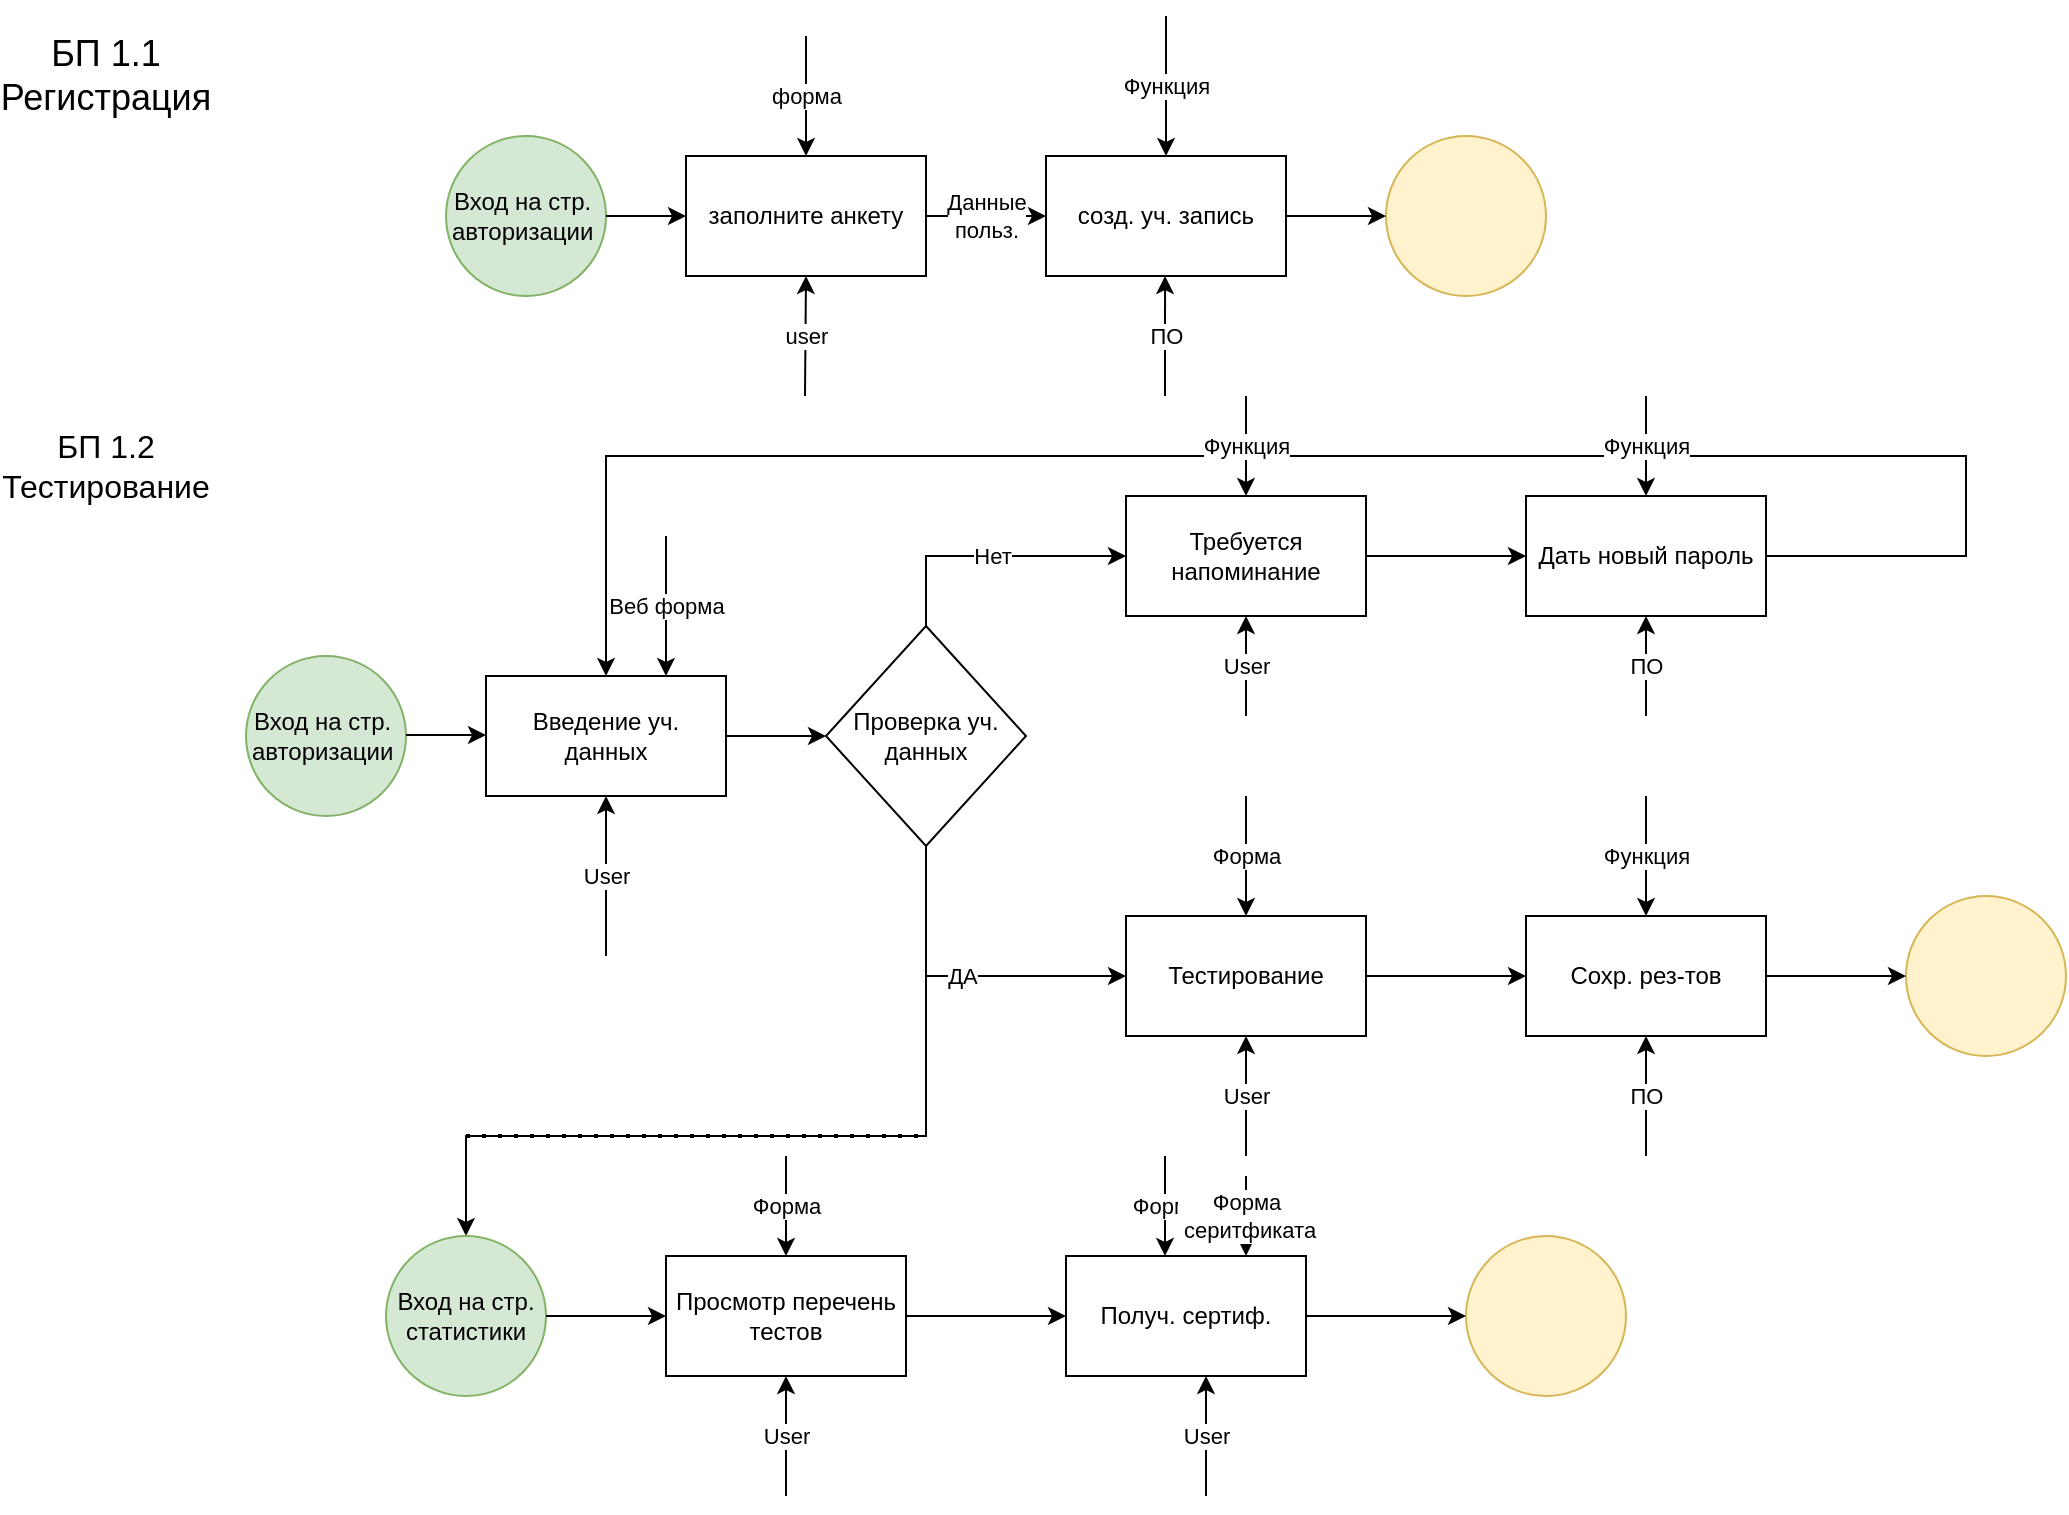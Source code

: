 <mxfile version="22.0.0" type="github">
  <diagram name="Страница — 1" id="0JnzcSajsrmgpgxuznW7">
    <mxGraphModel dx="1434" dy="790" grid="1" gridSize="10" guides="1" tooltips="1" connect="1" arrows="1" fold="1" page="1" pageScale="1" pageWidth="1169" pageHeight="1654" math="0" shadow="0">
      <root>
        <mxCell id="0" />
        <mxCell id="1" parent="0" />
        <mxCell id="xIzRZr-OZwXbdmI7XZWz-7" value="Вход на стр.&amp;nbsp;&lt;br&gt;авторизации&amp;nbsp;" style="ellipse;whiteSpace=wrap;html=1;aspect=fixed;fillColor=#d5e8d4;strokeColor=#82b366;" vertex="1" parent="1">
          <mxGeometry x="240" y="200" width="80" height="80" as="geometry" />
        </mxCell>
        <mxCell id="xIzRZr-OZwXbdmI7XZWz-8" value="заполните анкету" style="rounded=0;whiteSpace=wrap;html=1;" vertex="1" parent="1">
          <mxGeometry x="360" y="210" width="120" height="60" as="geometry" />
        </mxCell>
        <mxCell id="xIzRZr-OZwXbdmI7XZWz-9" value="созд. уч. запись" style="rounded=0;whiteSpace=wrap;html=1;" vertex="1" parent="1">
          <mxGeometry x="540" y="210" width="120" height="60" as="geometry" />
        </mxCell>
        <mxCell id="xIzRZr-OZwXbdmI7XZWz-10" value="" style="ellipse;whiteSpace=wrap;html=1;aspect=fixed;fillColor=#fff2cc;strokeColor=#d6b656;" vertex="1" parent="1">
          <mxGeometry x="710" y="200" width="80" height="80" as="geometry" />
        </mxCell>
        <mxCell id="xIzRZr-OZwXbdmI7XZWz-11" value="&lt;font style=&quot;font-size: 18px;&quot;&gt;БП 1.1&lt;br&gt;Регистрация&lt;br&gt;&lt;/font&gt;" style="text;html=1;align=center;verticalAlign=middle;whiteSpace=wrap;rounded=0;" vertex="1" parent="1">
          <mxGeometry x="30" y="140" width="80" height="60" as="geometry" />
        </mxCell>
        <mxCell id="xIzRZr-OZwXbdmI7XZWz-14" value="Данные&lt;br&gt;польз." style="endArrow=classic;html=1;rounded=0;exitX=1;exitY=0.5;exitDx=0;exitDy=0;entryX=0;entryY=0.5;entryDx=0;entryDy=0;" edge="1" parent="1" source="xIzRZr-OZwXbdmI7XZWz-8" target="xIzRZr-OZwXbdmI7XZWz-9">
          <mxGeometry width="50" height="50" relative="1" as="geometry">
            <mxPoint x="470" y="290" as="sourcePoint" />
            <mxPoint x="520" y="240" as="targetPoint" />
          </mxGeometry>
        </mxCell>
        <mxCell id="xIzRZr-OZwXbdmI7XZWz-15" value="" style="endArrow=classic;html=1;rounded=0;exitX=1;exitY=0.5;exitDx=0;exitDy=0;entryX=0;entryY=0.5;entryDx=0;entryDy=0;" edge="1" parent="1" source="xIzRZr-OZwXbdmI7XZWz-9" target="xIzRZr-OZwXbdmI7XZWz-10">
          <mxGeometry width="50" height="50" relative="1" as="geometry">
            <mxPoint x="610" y="290" as="sourcePoint" />
            <mxPoint x="660" y="240" as="targetPoint" />
          </mxGeometry>
        </mxCell>
        <mxCell id="xIzRZr-OZwXbdmI7XZWz-16" value="" style="endArrow=classic;html=1;rounded=0;exitX=1;exitY=0.5;exitDx=0;exitDy=0;" edge="1" parent="1" source="xIzRZr-OZwXbdmI7XZWz-7">
          <mxGeometry width="50" height="50" relative="1" as="geometry">
            <mxPoint x="310" y="290" as="sourcePoint" />
            <mxPoint x="360" y="240" as="targetPoint" />
          </mxGeometry>
        </mxCell>
        <mxCell id="xIzRZr-OZwXbdmI7XZWz-17" value="user" style="endArrow=classic;html=1;rounded=0;entryX=0.5;entryY=1;entryDx=0;entryDy=0;entryPerimeter=0;" edge="1" parent="1" target="xIzRZr-OZwXbdmI7XZWz-8">
          <mxGeometry width="50" height="50" relative="1" as="geometry">
            <mxPoint x="419.5" y="330" as="sourcePoint" />
            <mxPoint x="419.5" y="280" as="targetPoint" />
          </mxGeometry>
        </mxCell>
        <mxCell id="xIzRZr-OZwXbdmI7XZWz-18" value="форма" style="endArrow=classic;html=1;rounded=0;entryX=0.5;entryY=0;entryDx=0;entryDy=0;" edge="1" parent="1" target="xIzRZr-OZwXbdmI7XZWz-8">
          <mxGeometry width="50" height="50" relative="1" as="geometry">
            <mxPoint x="420" y="150" as="sourcePoint" />
            <mxPoint x="429" y="140" as="targetPoint" />
          </mxGeometry>
        </mxCell>
        <mxCell id="xIzRZr-OZwXbdmI7XZWz-19" value="ПО" style="endArrow=classic;html=1;rounded=0;entryX=0.496;entryY=1;entryDx=0;entryDy=0;entryPerimeter=0;" edge="1" parent="1" target="xIzRZr-OZwXbdmI7XZWz-9">
          <mxGeometry width="50" height="50" relative="1" as="geometry">
            <mxPoint x="599.5" y="330" as="sourcePoint" />
            <mxPoint x="599.5" y="280" as="targetPoint" />
          </mxGeometry>
        </mxCell>
        <mxCell id="xIzRZr-OZwXbdmI7XZWz-20" value="Функция" style="endArrow=classic;html=1;rounded=0;entryX=0.5;entryY=0;entryDx=0;entryDy=0;" edge="1" parent="1" target="xIzRZr-OZwXbdmI7XZWz-9">
          <mxGeometry width="50" height="50" relative="1" as="geometry">
            <mxPoint x="600" y="140" as="sourcePoint" />
            <mxPoint x="610" y="120" as="targetPoint" />
          </mxGeometry>
        </mxCell>
        <mxCell id="xIzRZr-OZwXbdmI7XZWz-23" value="&lt;font style=&quot;font-size: 16px;&quot;&gt;БП 1.2&lt;br&gt;Тестирование&lt;/font&gt;" style="text;html=1;strokeColor=none;fillColor=none;align=center;verticalAlign=middle;whiteSpace=wrap;rounded=0;" vertex="1" parent="1">
          <mxGeometry x="40" y="350" width="60" height="30" as="geometry" />
        </mxCell>
        <mxCell id="xIzRZr-OZwXbdmI7XZWz-24" value="Вход на стр.&amp;nbsp;&lt;br&gt;авторизации&amp;nbsp;" style="ellipse;whiteSpace=wrap;html=1;aspect=fixed;fillColor=#d5e8d4;strokeColor=#82b366;" vertex="1" parent="1">
          <mxGeometry x="140" y="460" width="80" height="80" as="geometry" />
        </mxCell>
        <mxCell id="xIzRZr-OZwXbdmI7XZWz-25" value="" style="endArrow=classic;html=1;rounded=0;exitX=1;exitY=0.5;exitDx=0;exitDy=0;" edge="1" parent="1">
          <mxGeometry width="50" height="50" relative="1" as="geometry">
            <mxPoint x="220" y="499.5" as="sourcePoint" />
            <mxPoint x="260" y="499.5" as="targetPoint" />
          </mxGeometry>
        </mxCell>
        <mxCell id="xIzRZr-OZwXbdmI7XZWz-26" value="Введение уч. данных" style="rounded=0;whiteSpace=wrap;html=1;" vertex="1" parent="1">
          <mxGeometry x="260" y="470" width="120" height="60" as="geometry" />
        </mxCell>
        <mxCell id="xIzRZr-OZwXbdmI7XZWz-27" value="Проверка уч. данных" style="rhombus;whiteSpace=wrap;html=1;" vertex="1" parent="1">
          <mxGeometry x="430" y="445" width="100" height="110" as="geometry" />
        </mxCell>
        <mxCell id="xIzRZr-OZwXbdmI7XZWz-28" value="" style="endArrow=classic;html=1;rounded=0;exitX=1;exitY=0.5;exitDx=0;exitDy=0;" edge="1" parent="1" source="xIzRZr-OZwXbdmI7XZWz-26">
          <mxGeometry width="50" height="50" relative="1" as="geometry">
            <mxPoint x="390" y="550" as="sourcePoint" />
            <mxPoint x="430" y="500" as="targetPoint" />
          </mxGeometry>
        </mxCell>
        <mxCell id="xIzRZr-OZwXbdmI7XZWz-30" value="Нет" style="endArrow=classic;html=1;rounded=0;entryX=0;entryY=0.5;entryDx=0;entryDy=0;" edge="1" parent="1" target="xIzRZr-OZwXbdmI7XZWz-31">
          <mxGeometry width="50" height="50" relative="1" as="geometry">
            <mxPoint x="480" y="445" as="sourcePoint" />
            <mxPoint x="580" y="400" as="targetPoint" />
            <Array as="points">
              <mxPoint x="480" y="410" />
            </Array>
          </mxGeometry>
        </mxCell>
        <mxCell id="xIzRZr-OZwXbdmI7XZWz-31" value="Требуется напоминание" style="rounded=0;whiteSpace=wrap;html=1;" vertex="1" parent="1">
          <mxGeometry x="580" y="380" width="120" height="60" as="geometry" />
        </mxCell>
        <mxCell id="xIzRZr-OZwXbdmI7XZWz-32" value="Тестирование" style="rounded=0;whiteSpace=wrap;html=1;" vertex="1" parent="1">
          <mxGeometry x="580" y="590" width="120" height="60" as="geometry" />
        </mxCell>
        <mxCell id="xIzRZr-OZwXbdmI7XZWz-33" value="Дать новый пароль" style="rounded=0;whiteSpace=wrap;html=1;" vertex="1" parent="1">
          <mxGeometry x="780" y="380" width="120" height="60" as="geometry" />
        </mxCell>
        <mxCell id="xIzRZr-OZwXbdmI7XZWz-34" value="Сохр. рез-тов" style="rounded=0;whiteSpace=wrap;html=1;" vertex="1" parent="1">
          <mxGeometry x="780" y="590" width="120" height="60" as="geometry" />
        </mxCell>
        <mxCell id="xIzRZr-OZwXbdmI7XZWz-36" value="" style="endArrow=classic;html=1;rounded=0;exitX=1;exitY=0.5;exitDx=0;exitDy=0;" edge="1" parent="1" source="xIzRZr-OZwXbdmI7XZWz-31">
          <mxGeometry width="50" height="50" relative="1" as="geometry">
            <mxPoint x="730" y="460" as="sourcePoint" />
            <mxPoint x="780" y="410" as="targetPoint" />
          </mxGeometry>
        </mxCell>
        <mxCell id="xIzRZr-OZwXbdmI7XZWz-37" value="ДА" style="endArrow=classic;html=1;rounded=0;exitX=0.5;exitY=1;exitDx=0;exitDy=0;" edge="1" parent="1" source="xIzRZr-OZwXbdmI7XZWz-27">
          <mxGeometry width="50" height="50" relative="1" as="geometry">
            <mxPoint x="530" y="670" as="sourcePoint" />
            <mxPoint x="580" y="620" as="targetPoint" />
            <Array as="points">
              <mxPoint x="480" y="620" />
            </Array>
          </mxGeometry>
        </mxCell>
        <mxCell id="xIzRZr-OZwXbdmI7XZWz-38" value="" style="endArrow=classic;html=1;rounded=0;exitX=1;exitY=0.5;exitDx=0;exitDy=0;" edge="1" parent="1" source="xIzRZr-OZwXbdmI7XZWz-32">
          <mxGeometry width="50" height="50" relative="1" as="geometry">
            <mxPoint x="730" y="670" as="sourcePoint" />
            <mxPoint x="780" y="620" as="targetPoint" />
          </mxGeometry>
        </mxCell>
        <mxCell id="xIzRZr-OZwXbdmI7XZWz-39" value="" style="ellipse;whiteSpace=wrap;html=1;aspect=fixed;fillColor=#fff2cc;strokeColor=#d6b656;" vertex="1" parent="1">
          <mxGeometry x="970" y="580" width="80" height="80" as="geometry" />
        </mxCell>
        <mxCell id="xIzRZr-OZwXbdmI7XZWz-40" value="" style="endArrow=classic;html=1;rounded=0;entryX=0.5;entryY=0;entryDx=0;entryDy=0;" edge="1" parent="1" target="xIzRZr-OZwXbdmI7XZWz-26">
          <mxGeometry width="50" height="50" relative="1" as="geometry">
            <mxPoint x="900" y="410" as="sourcePoint" />
            <mxPoint x="950" y="360" as="targetPoint" />
            <Array as="points">
              <mxPoint x="1000" y="410" />
              <mxPoint x="1000" y="360" />
              <mxPoint x="670" y="360" />
              <mxPoint x="320" y="360" />
            </Array>
          </mxGeometry>
        </mxCell>
        <mxCell id="xIzRZr-OZwXbdmI7XZWz-41" value="Функция" style="endArrow=classic;html=1;rounded=0;" edge="1" parent="1">
          <mxGeometry width="50" height="50" relative="1" as="geometry">
            <mxPoint x="640" y="330" as="sourcePoint" />
            <mxPoint x="640" y="380" as="targetPoint" />
          </mxGeometry>
        </mxCell>
        <mxCell id="xIzRZr-OZwXbdmI7XZWz-42" value="Функция" style="endArrow=classic;html=1;rounded=0;" edge="1" parent="1">
          <mxGeometry width="50" height="50" relative="1" as="geometry">
            <mxPoint x="840" y="330" as="sourcePoint" />
            <mxPoint x="840" y="380" as="targetPoint" />
          </mxGeometry>
        </mxCell>
        <mxCell id="xIzRZr-OZwXbdmI7XZWz-43" value="User" style="endArrow=classic;html=1;rounded=0;" edge="1" parent="1">
          <mxGeometry width="50" height="50" relative="1" as="geometry">
            <mxPoint x="640" y="490" as="sourcePoint" />
            <mxPoint x="640" y="440" as="targetPoint" />
          </mxGeometry>
        </mxCell>
        <mxCell id="xIzRZr-OZwXbdmI7XZWz-44" value="ПО" style="endArrow=classic;html=1;rounded=0;" edge="1" parent="1">
          <mxGeometry width="50" height="50" relative="1" as="geometry">
            <mxPoint x="840" y="490" as="sourcePoint" />
            <mxPoint x="840" y="440" as="targetPoint" />
          </mxGeometry>
        </mxCell>
        <mxCell id="xIzRZr-OZwXbdmI7XZWz-45" value="Веб форма" style="endArrow=classic;html=1;rounded=0;entryX=0.75;entryY=0;entryDx=0;entryDy=0;" edge="1" parent="1" target="xIzRZr-OZwXbdmI7XZWz-26">
          <mxGeometry width="50" height="50" relative="1" as="geometry">
            <mxPoint x="350" y="400" as="sourcePoint" />
            <mxPoint x="480" y="370" as="targetPoint" />
          </mxGeometry>
        </mxCell>
        <mxCell id="xIzRZr-OZwXbdmI7XZWz-46" value="User" style="endArrow=classic;html=1;rounded=0;" edge="1" parent="1">
          <mxGeometry width="50" height="50" relative="1" as="geometry">
            <mxPoint x="320" y="610" as="sourcePoint" />
            <mxPoint x="320" y="530" as="targetPoint" />
          </mxGeometry>
        </mxCell>
        <mxCell id="xIzRZr-OZwXbdmI7XZWz-47" value="Форма" style="endArrow=classic;html=1;rounded=0;" edge="1" parent="1">
          <mxGeometry width="50" height="50" relative="1" as="geometry">
            <mxPoint x="640" y="530" as="sourcePoint" />
            <mxPoint x="640" y="590" as="targetPoint" />
          </mxGeometry>
        </mxCell>
        <mxCell id="xIzRZr-OZwXbdmI7XZWz-48" value="User" style="endArrow=classic;html=1;rounded=0;" edge="1" parent="1">
          <mxGeometry width="50" height="50" relative="1" as="geometry">
            <mxPoint x="640" y="710" as="sourcePoint" />
            <mxPoint x="640" y="650" as="targetPoint" />
          </mxGeometry>
        </mxCell>
        <mxCell id="xIzRZr-OZwXbdmI7XZWz-49" value="Функция" style="endArrow=classic;html=1;rounded=0;" edge="1" parent="1">
          <mxGeometry width="50" height="50" relative="1" as="geometry">
            <mxPoint x="840" y="530" as="sourcePoint" />
            <mxPoint x="840" y="590" as="targetPoint" />
          </mxGeometry>
        </mxCell>
        <mxCell id="xIzRZr-OZwXbdmI7XZWz-50" value="ПО" style="endArrow=classic;html=1;rounded=0;" edge="1" parent="1">
          <mxGeometry width="50" height="50" relative="1" as="geometry">
            <mxPoint x="840" y="710" as="sourcePoint" />
            <mxPoint x="840" y="650" as="targetPoint" />
          </mxGeometry>
        </mxCell>
        <mxCell id="xIzRZr-OZwXbdmI7XZWz-53" value="" style="endArrow=classic;html=1;rounded=0;exitX=1;exitY=0.5;exitDx=0;exitDy=0;" edge="1" parent="1" source="xIzRZr-OZwXbdmI7XZWz-34">
          <mxGeometry width="50" height="50" relative="1" as="geometry">
            <mxPoint x="920" y="670" as="sourcePoint" />
            <mxPoint x="970" y="620" as="targetPoint" />
          </mxGeometry>
        </mxCell>
        <mxCell id="xIzRZr-OZwXbdmI7XZWz-54" value="" style="endArrow=classic;html=1;rounded=0;exitX=0.5;exitY=1;exitDx=0;exitDy=0;" edge="1" parent="1" source="xIzRZr-OZwXbdmI7XZWz-27" target="xIzRZr-OZwXbdmI7XZWz-55">
          <mxGeometry width="50" height="50" relative="1" as="geometry">
            <mxPoint x="480" y="620" as="sourcePoint" />
            <mxPoint x="250" y="790" as="targetPoint" />
            <Array as="points">
              <mxPoint x="480" y="700" />
              <mxPoint x="250" y="700" />
            </Array>
          </mxGeometry>
        </mxCell>
        <mxCell id="xIzRZr-OZwXbdmI7XZWz-55" value="Вход на стр. статистики" style="ellipse;whiteSpace=wrap;html=1;aspect=fixed;fillColor=#d5e8d4;strokeColor=#82b366;" vertex="1" parent="1">
          <mxGeometry x="210" y="750" width="80" height="80" as="geometry" />
        </mxCell>
        <mxCell id="xIzRZr-OZwXbdmI7XZWz-56" value="" style="endArrow=none;dashed=1;html=1;dashPattern=1 3;strokeWidth=2;rounded=0;" edge="1" parent="1">
          <mxGeometry width="50" height="50" relative="1" as="geometry">
            <mxPoint x="250" y="700" as="sourcePoint" />
            <mxPoint x="480" y="700" as="targetPoint" />
          </mxGeometry>
        </mxCell>
        <mxCell id="xIzRZr-OZwXbdmI7XZWz-57" value="Получ. сертиф." style="rounded=0;whiteSpace=wrap;html=1;" vertex="1" parent="1">
          <mxGeometry x="550" y="760" width="120" height="60" as="geometry" />
        </mxCell>
        <mxCell id="xIzRZr-OZwXbdmI7XZWz-58" value="Просмотр перечень тестов" style="rounded=0;whiteSpace=wrap;html=1;" vertex="1" parent="1">
          <mxGeometry x="350" y="760" width="120" height="60" as="geometry" />
        </mxCell>
        <mxCell id="xIzRZr-OZwXbdmI7XZWz-59" value="" style="ellipse;whiteSpace=wrap;html=1;aspect=fixed;fillColor=#fff2cc;strokeColor=#d6b656;" vertex="1" parent="1">
          <mxGeometry x="750" y="750" width="80" height="80" as="geometry" />
        </mxCell>
        <mxCell id="xIzRZr-OZwXbdmI7XZWz-60" value="" style="endArrow=classic;html=1;rounded=0;exitX=1;exitY=0.5;exitDx=0;exitDy=0;" edge="1" parent="1" source="xIzRZr-OZwXbdmI7XZWz-55">
          <mxGeometry width="50" height="50" relative="1" as="geometry">
            <mxPoint x="300" y="840" as="sourcePoint" />
            <mxPoint x="350" y="790" as="targetPoint" />
          </mxGeometry>
        </mxCell>
        <mxCell id="xIzRZr-OZwXbdmI7XZWz-61" value="" style="endArrow=classic;html=1;rounded=0;exitX=1;exitY=0.5;exitDx=0;exitDy=0;" edge="1" parent="1" source="xIzRZr-OZwXbdmI7XZWz-58">
          <mxGeometry width="50" height="50" relative="1" as="geometry">
            <mxPoint x="500" y="840" as="sourcePoint" />
            <mxPoint x="550" y="790" as="targetPoint" />
          </mxGeometry>
        </mxCell>
        <mxCell id="xIzRZr-OZwXbdmI7XZWz-62" value="" style="endArrow=classic;html=1;rounded=0;exitX=1;exitY=0.5;exitDx=0;exitDy=0;" edge="1" parent="1" source="xIzRZr-OZwXbdmI7XZWz-57">
          <mxGeometry width="50" height="50" relative="1" as="geometry">
            <mxPoint x="700" y="840" as="sourcePoint" />
            <mxPoint x="750" y="790" as="targetPoint" />
          </mxGeometry>
        </mxCell>
        <mxCell id="xIzRZr-OZwXbdmI7XZWz-63" value="User" style="endArrow=classic;html=1;rounded=0;" edge="1" parent="1">
          <mxGeometry width="50" height="50" relative="1" as="geometry">
            <mxPoint x="410" y="880" as="sourcePoint" />
            <mxPoint x="410" y="820" as="targetPoint" />
          </mxGeometry>
        </mxCell>
        <mxCell id="xIzRZr-OZwXbdmI7XZWz-64" value="User" style="endArrow=classic;html=1;rounded=0;" edge="1" parent="1">
          <mxGeometry width="50" height="50" relative="1" as="geometry">
            <mxPoint x="620" y="880" as="sourcePoint" />
            <mxPoint x="620" y="820" as="targetPoint" />
          </mxGeometry>
        </mxCell>
        <mxCell id="xIzRZr-OZwXbdmI7XZWz-65" value="Форма" style="endArrow=classic;html=1;rounded=0;" edge="1" parent="1">
          <mxGeometry width="50" height="50" relative="1" as="geometry">
            <mxPoint x="410" y="710" as="sourcePoint" />
            <mxPoint x="410" y="760" as="targetPoint" />
          </mxGeometry>
        </mxCell>
        <mxCell id="xIzRZr-OZwXbdmI7XZWz-66" value="Форма" style="endArrow=classic;html=1;rounded=0;" edge="1" parent="1">
          <mxGeometry width="50" height="50" relative="1" as="geometry">
            <mxPoint x="599.5" y="710" as="sourcePoint" />
            <mxPoint x="599.5" y="760" as="targetPoint" />
          </mxGeometry>
        </mxCell>
        <mxCell id="xIzRZr-OZwXbdmI7XZWz-67" value="Форма&lt;br&gt;&amp;nbsp;серитфиката" style="endArrow=classic;html=1;rounded=0;entryX=0.75;entryY=0;entryDx=0;entryDy=0;" edge="1" parent="1" target="xIzRZr-OZwXbdmI7XZWz-57">
          <mxGeometry width="50" height="50" relative="1" as="geometry">
            <mxPoint x="640" y="720" as="sourcePoint" />
            <mxPoint x="680" y="710" as="targetPoint" />
          </mxGeometry>
        </mxCell>
      </root>
    </mxGraphModel>
  </diagram>
</mxfile>
